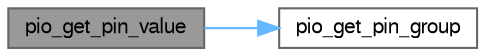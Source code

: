 digraph "pio_get_pin_value"
{
 // LATEX_PDF_SIZE
  bgcolor="transparent";
  edge [fontname=FreeSans,fontsize=10,labelfontname=FreeSans,labelfontsize=10];
  node [fontname=FreeSans,fontsize=10,shape=box,height=0.2,width=0.4];
  rankdir="LR";
  Node1 [label="pio_get_pin_value",height=0.2,width=0.4,color="gray40", fillcolor="grey60", style="filled", fontcolor="black",tooltip="Return the value of a pin."];
  Node1 -> Node2 [color="steelblue1",style="solid"];
  Node2 [label="pio_get_pin_group",height=0.2,width=0.4,color="grey40", fillcolor="white", style="filled",URL="$group__sam__drivers__pio__group.html#gaf37309a52c59d5e2116d649f6fdd98c9",tooltip="Return GPIO port for a GPIO pin."];
}
